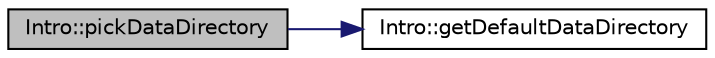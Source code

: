 digraph "Intro::pickDataDirectory"
{
 // LATEX_PDF_SIZE
  edge [fontname="Helvetica",fontsize="10",labelfontname="Helvetica",labelfontsize="10"];
  node [fontname="Helvetica",fontsize="10",shape=record];
  rankdir="LR";
  Node3 [label="Intro::pickDataDirectory",height=0.2,width=0.4,color="black", fillcolor="grey75", style="filled", fontcolor="black",tooltip=" "];
  Node3 -> Node4 [color="midnightblue",fontsize="10",style="solid",fontname="Helvetica"];
  Node4 [label="Intro::getDefaultDataDirectory",height=0.2,width=0.4,color="black", fillcolor="white", style="filled",URL="$class_intro.html#aad225845533fc7f451648dc7c9643e6a",tooltip=" "];
}
